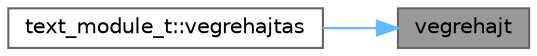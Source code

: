 digraph "vegrehajt"
{
 // LATEX_PDF_SIZE
  bgcolor="transparent";
  edge [fontname=Helvetica,fontsize=10,labelfontname=Helvetica,labelfontsize=10];
  node [fontname=Helvetica,fontsize=10,shape=box,height=0.2,width=0.4];
  rankdir="RL";
  Node1 [id="Node000001",label="vegrehajt",height=0.2,width=0.4,color="gray40", fillcolor="grey60", style="filled", fontcolor="black",tooltip=" "];
  Node1 -> Node2 [id="edge3_Node000001_Node000002",dir="back",color="steelblue1",style="solid",tooltip=" "];
  Node2 [id="Node000002",label="text_module_t::vegrehajtas",height=0.2,width=0.4,color="grey40", fillcolor="white", style="filled",URL="$classtext__module__t.html#a85cea3d8a0adb3b18631c8f1a9f249ff",tooltip=" "];
}
